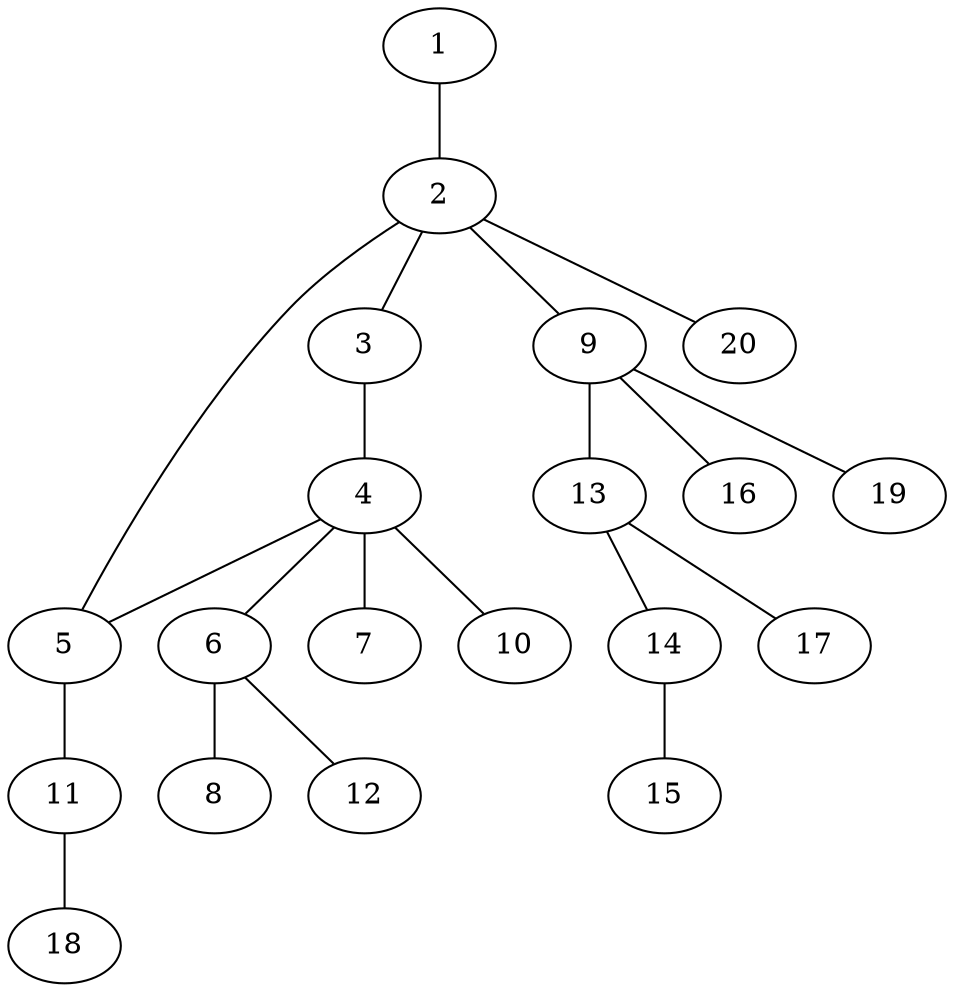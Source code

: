 graph graphname {1--2
2--3
2--5
2--9
2--20
3--4
4--5
4--6
4--7
4--10
5--11
6--8
6--12
9--13
9--16
9--19
11--18
13--14
13--17
14--15
}